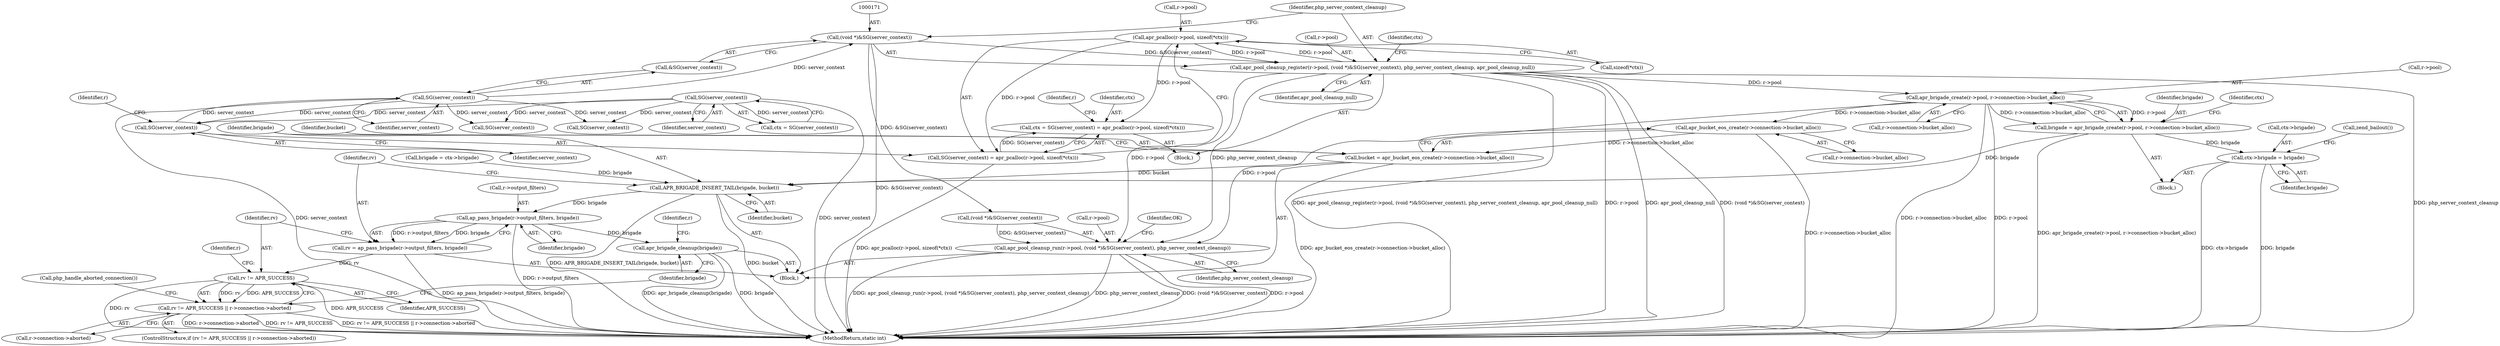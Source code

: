 digraph "0_php_809610f5ea38a83b284e1125d1fff129bdd615e7@API" {
"1000159" [label="(Call,apr_pcalloc(r->pool, sizeof(*ctx)))"];
"1000166" [label="(Call,apr_pool_cleanup_register(r->pool, (void *)&SG(server_context), php_server_context_cleanup, apr_pool_cleanup_null))"];
"1000159" [label="(Call,apr_pcalloc(r->pool, sizeof(*ctx)))"];
"1000170" [label="(Call,(void *)&SG(server_context))"];
"1000173" [label="(Call,SG(server_context))"];
"1000157" [label="(Call,SG(server_context))"];
"1000133" [label="(Call,SG(server_context))"];
"1000154" [label="(Call,ctx = SG(server_context) = apr_pcalloc(r->pool, sizeof(*ctx)))"];
"1000156" [label="(Call,SG(server_context) = apr_pcalloc(r->pool, sizeof(*ctx)))"];
"1000322" [label="(Call,apr_brigade_create(r->pool, r->connection->bucket_alloc))"];
"1000320" [label="(Call,brigade = apr_brigade_create(r->pool, r->connection->bucket_alloc))"];
"1000335" [label="(Call,ctx->brigade = brigade)"];
"1000496" [label="(Call,APR_BRIGADE_INSERT_TAIL(brigade, bucket))"];
"1000501" [label="(Call,ap_pass_brigade(r->output_filters, brigade))"];
"1000499" [label="(Call,rv = ap_pass_brigade(r->output_filters, brigade))"];
"1000508" [label="(Call,rv != APR_SUCCESS)"];
"1000507" [label="(Call,rv != APR_SUCCESS || r->connection->aborted)"];
"1000520" [label="(Call,apr_brigade_cleanup(brigade))"];
"1000490" [label="(Call,apr_bucket_eos_create(r->connection->bucket_alloc))"];
"1000488" [label="(Call,bucket = apr_bucket_eos_create(r->connection->bucket_alloc))"];
"1000522" [label="(Call,apr_pool_cleanup_run(r->pool, (void *)&SG(server_context), php_server_context_cleanup))"];
"1000173" [label="(Call,SG(server_context))"];
"1000133" [label="(Call,SG(server_context))"];
"1000520" [label="(Call,apr_brigade_cleanup(brigade))"];
"1000526" [label="(Call,(void *)&SG(server_context))"];
"1000161" [label="(Identifier,r)"];
"1000529" [label="(Call,SG(server_context))"];
"1000496" [label="(Call,APR_BRIGADE_INSERT_TAIL(brigade, bucket))"];
"1000336" [label="(Call,ctx->brigade)"];
"1000541" [label="(MethodReturn,static int)"];
"1000156" [label="(Call,SG(server_context) = apr_pcalloc(r->pool, sizeof(*ctx)))"];
"1000488" [label="(Call,bucket = apr_bucket_eos_create(r->connection->bucket_alloc))"];
"1000491" [label="(Call,r->connection->bucket_alloc)"];
"1000523" [label="(Call,r->pool)"];
"1000321" [label="(Identifier,brigade)"];
"1000499" [label="(Call,rv = ap_pass_brigade(r->output_filters, brigade))"];
"1000524" [label="(Identifier,r)"];
"1000168" [label="(Identifier,r)"];
"1000507" [label="(Call,rv != APR_SUCCESS || r->connection->aborted)"];
"1000134" [label="(Identifier,server_context)"];
"1000509" [label="(Identifier,rv)"];
"1000152" [label="(Block,)"];
"1000166" [label="(Call,apr_pool_cleanup_register(r->pool, (void *)&SG(server_context), php_server_context_cleanup, apr_pool_cleanup_null))"];
"1000155" [label="(Identifier,ctx)"];
"1000513" [label="(Identifier,r)"];
"1000333" [label="(Call,SG(server_context))"];
"1000174" [label="(Identifier,server_context)"];
"1000159" [label="(Call,apr_pcalloc(r->pool, sizeof(*ctx)))"];
"1000521" [label="(Identifier,brigade)"];
"1000335" [label="(Call,ctx->brigade = brigade)"];
"1000508" [label="(Call,rv != APR_SUCCESS)"];
"1000505" [label="(Identifier,brigade)"];
"1000489" [label="(Identifier,bucket)"];
"1000531" [label="(Identifier,php_server_context_cleanup)"];
"1000157" [label="(Call,SG(server_context))"];
"1000341" [label="(Call,zend_bailout())"];
"1000410" [label="(Call,brigade = ctx->brigade)"];
"1000500" [label="(Identifier,rv)"];
"1000510" [label="(Identifier,APR_SUCCESS)"];
"1000498" [label="(Identifier,bucket)"];
"1000501" [label="(Call,ap_pass_brigade(r->output_filters, brigade))"];
"1000176" [label="(Identifier,apr_pool_cleanup_null)"];
"1000540" [label="(Identifier,OK)"];
"1000170" [label="(Call,(void *)&SG(server_context))"];
"1000332" [label="(Identifier,ctx)"];
"1000323" [label="(Call,r->pool)"];
"1000522" [label="(Call,apr_pool_cleanup_run(r->pool, (void *)&SG(server_context), php_server_context_cleanup))"];
"1000326" [label="(Call,r->connection->bucket_alloc)"];
"1000490" [label="(Call,apr_bucket_eos_create(r->connection->bucket_alloc))"];
"1000175" [label="(Identifier,php_server_context_cleanup)"];
"1000158" [label="(Identifier,server_context)"];
"1000319" [label="(Block,)"];
"1000482" [label="(Block,)"];
"1000497" [label="(Identifier,brigade)"];
"1000163" [label="(Call,sizeof(*ctx))"];
"1000502" [label="(Call,r->output_filters)"];
"1000518" [label="(Call,php_handle_aborted_connection())"];
"1000154" [label="(Call,ctx = SG(server_context) = apr_pcalloc(r->pool, sizeof(*ctx)))"];
"1000511" [label="(Call,r->connection->aborted)"];
"1000172" [label="(Call,&SG(server_context))"];
"1000160" [label="(Call,r->pool)"];
"1000179" [label="(Identifier,ctx)"];
"1000322" [label="(Call,apr_brigade_create(r->pool, r->connection->bucket_alloc))"];
"1000506" [label="(ControlStructure,if (rv != APR_SUCCESS || r->connection->aborted))"];
"1000131" [label="(Call,ctx = SG(server_context))"];
"1000167" [label="(Call,r->pool)"];
"1000339" [label="(Identifier,brigade)"];
"1000320" [label="(Call,brigade = apr_brigade_create(r->pool, r->connection->bucket_alloc))"];
"1000159" -> "1000156"  [label="AST: "];
"1000159" -> "1000163"  [label="CFG: "];
"1000160" -> "1000159"  [label="AST: "];
"1000163" -> "1000159"  [label="AST: "];
"1000156" -> "1000159"  [label="CFG: "];
"1000159" -> "1000154"  [label="DDG: r->pool"];
"1000159" -> "1000156"  [label="DDG: r->pool"];
"1000166" -> "1000159"  [label="DDG: r->pool"];
"1000159" -> "1000166"  [label="DDG: r->pool"];
"1000166" -> "1000152"  [label="AST: "];
"1000166" -> "1000176"  [label="CFG: "];
"1000167" -> "1000166"  [label="AST: "];
"1000170" -> "1000166"  [label="AST: "];
"1000175" -> "1000166"  [label="AST: "];
"1000176" -> "1000166"  [label="AST: "];
"1000179" -> "1000166"  [label="CFG: "];
"1000166" -> "1000541"  [label="DDG: apr_pool_cleanup_register(r->pool, (void *)&SG(server_context), php_server_context_cleanup, apr_pool_cleanup_null)"];
"1000166" -> "1000541"  [label="DDG: r->pool"];
"1000166" -> "1000541"  [label="DDG: apr_pool_cleanup_null"];
"1000166" -> "1000541"  [label="DDG: (void *)&SG(server_context)"];
"1000166" -> "1000541"  [label="DDG: php_server_context_cleanup"];
"1000170" -> "1000166"  [label="DDG: &SG(server_context)"];
"1000166" -> "1000322"  [label="DDG: r->pool"];
"1000166" -> "1000522"  [label="DDG: r->pool"];
"1000166" -> "1000522"  [label="DDG: php_server_context_cleanup"];
"1000170" -> "1000172"  [label="CFG: "];
"1000171" -> "1000170"  [label="AST: "];
"1000172" -> "1000170"  [label="AST: "];
"1000175" -> "1000170"  [label="CFG: "];
"1000170" -> "1000541"  [label="DDG: &SG(server_context)"];
"1000173" -> "1000170"  [label="DDG: server_context"];
"1000170" -> "1000526"  [label="DDG: &SG(server_context)"];
"1000173" -> "1000172"  [label="AST: "];
"1000173" -> "1000174"  [label="CFG: "];
"1000174" -> "1000173"  [label="AST: "];
"1000172" -> "1000173"  [label="CFG: "];
"1000173" -> "1000541"  [label="DDG: server_context"];
"1000173" -> "1000157"  [label="DDG: server_context"];
"1000157" -> "1000173"  [label="DDG: server_context"];
"1000173" -> "1000333"  [label="DDG: server_context"];
"1000173" -> "1000529"  [label="DDG: server_context"];
"1000157" -> "1000156"  [label="AST: "];
"1000157" -> "1000158"  [label="CFG: "];
"1000158" -> "1000157"  [label="AST: "];
"1000161" -> "1000157"  [label="CFG: "];
"1000133" -> "1000157"  [label="DDG: server_context"];
"1000133" -> "1000131"  [label="AST: "];
"1000133" -> "1000134"  [label="CFG: "];
"1000134" -> "1000133"  [label="AST: "];
"1000131" -> "1000133"  [label="CFG: "];
"1000133" -> "1000541"  [label="DDG: server_context"];
"1000133" -> "1000131"  [label="DDG: server_context"];
"1000133" -> "1000333"  [label="DDG: server_context"];
"1000133" -> "1000529"  [label="DDG: server_context"];
"1000154" -> "1000152"  [label="AST: "];
"1000154" -> "1000156"  [label="CFG: "];
"1000155" -> "1000154"  [label="AST: "];
"1000156" -> "1000154"  [label="AST: "];
"1000168" -> "1000154"  [label="CFG: "];
"1000156" -> "1000154"  [label="DDG: SG(server_context)"];
"1000156" -> "1000541"  [label="DDG: apr_pcalloc(r->pool, sizeof(*ctx))"];
"1000322" -> "1000320"  [label="AST: "];
"1000322" -> "1000326"  [label="CFG: "];
"1000323" -> "1000322"  [label="AST: "];
"1000326" -> "1000322"  [label="AST: "];
"1000320" -> "1000322"  [label="CFG: "];
"1000322" -> "1000541"  [label="DDG: r->connection->bucket_alloc"];
"1000322" -> "1000541"  [label="DDG: r->pool"];
"1000322" -> "1000320"  [label="DDG: r->pool"];
"1000322" -> "1000320"  [label="DDG: r->connection->bucket_alloc"];
"1000322" -> "1000490"  [label="DDG: r->connection->bucket_alloc"];
"1000322" -> "1000522"  [label="DDG: r->pool"];
"1000320" -> "1000319"  [label="AST: "];
"1000321" -> "1000320"  [label="AST: "];
"1000332" -> "1000320"  [label="CFG: "];
"1000320" -> "1000541"  [label="DDG: apr_brigade_create(r->pool, r->connection->bucket_alloc)"];
"1000320" -> "1000335"  [label="DDG: brigade"];
"1000320" -> "1000496"  [label="DDG: brigade"];
"1000335" -> "1000319"  [label="AST: "];
"1000335" -> "1000339"  [label="CFG: "];
"1000336" -> "1000335"  [label="AST: "];
"1000339" -> "1000335"  [label="AST: "];
"1000341" -> "1000335"  [label="CFG: "];
"1000335" -> "1000541"  [label="DDG: brigade"];
"1000335" -> "1000541"  [label="DDG: ctx->brigade"];
"1000496" -> "1000482"  [label="AST: "];
"1000496" -> "1000498"  [label="CFG: "];
"1000497" -> "1000496"  [label="AST: "];
"1000498" -> "1000496"  [label="AST: "];
"1000500" -> "1000496"  [label="CFG: "];
"1000496" -> "1000541"  [label="DDG: APR_BRIGADE_INSERT_TAIL(brigade, bucket)"];
"1000496" -> "1000541"  [label="DDG: bucket"];
"1000410" -> "1000496"  [label="DDG: brigade"];
"1000488" -> "1000496"  [label="DDG: bucket"];
"1000496" -> "1000501"  [label="DDG: brigade"];
"1000501" -> "1000499"  [label="AST: "];
"1000501" -> "1000505"  [label="CFG: "];
"1000502" -> "1000501"  [label="AST: "];
"1000505" -> "1000501"  [label="AST: "];
"1000499" -> "1000501"  [label="CFG: "];
"1000501" -> "1000541"  [label="DDG: r->output_filters"];
"1000501" -> "1000499"  [label="DDG: r->output_filters"];
"1000501" -> "1000499"  [label="DDG: brigade"];
"1000501" -> "1000520"  [label="DDG: brigade"];
"1000499" -> "1000482"  [label="AST: "];
"1000500" -> "1000499"  [label="AST: "];
"1000509" -> "1000499"  [label="CFG: "];
"1000499" -> "1000541"  [label="DDG: ap_pass_brigade(r->output_filters, brigade)"];
"1000499" -> "1000508"  [label="DDG: rv"];
"1000508" -> "1000507"  [label="AST: "];
"1000508" -> "1000510"  [label="CFG: "];
"1000509" -> "1000508"  [label="AST: "];
"1000510" -> "1000508"  [label="AST: "];
"1000513" -> "1000508"  [label="CFG: "];
"1000507" -> "1000508"  [label="CFG: "];
"1000508" -> "1000541"  [label="DDG: rv"];
"1000508" -> "1000541"  [label="DDG: APR_SUCCESS"];
"1000508" -> "1000507"  [label="DDG: rv"];
"1000508" -> "1000507"  [label="DDG: APR_SUCCESS"];
"1000507" -> "1000506"  [label="AST: "];
"1000507" -> "1000511"  [label="CFG: "];
"1000511" -> "1000507"  [label="AST: "];
"1000518" -> "1000507"  [label="CFG: "];
"1000521" -> "1000507"  [label="CFG: "];
"1000507" -> "1000541"  [label="DDG: rv != APR_SUCCESS || r->connection->aborted"];
"1000507" -> "1000541"  [label="DDG: r->connection->aborted"];
"1000507" -> "1000541"  [label="DDG: rv != APR_SUCCESS"];
"1000520" -> "1000482"  [label="AST: "];
"1000520" -> "1000521"  [label="CFG: "];
"1000521" -> "1000520"  [label="AST: "];
"1000524" -> "1000520"  [label="CFG: "];
"1000520" -> "1000541"  [label="DDG: apr_brigade_cleanup(brigade)"];
"1000520" -> "1000541"  [label="DDG: brigade"];
"1000490" -> "1000488"  [label="AST: "];
"1000490" -> "1000491"  [label="CFG: "];
"1000491" -> "1000490"  [label="AST: "];
"1000488" -> "1000490"  [label="CFG: "];
"1000490" -> "1000541"  [label="DDG: r->connection->bucket_alloc"];
"1000490" -> "1000488"  [label="DDG: r->connection->bucket_alloc"];
"1000488" -> "1000482"  [label="AST: "];
"1000489" -> "1000488"  [label="AST: "];
"1000497" -> "1000488"  [label="CFG: "];
"1000488" -> "1000541"  [label="DDG: apr_bucket_eos_create(r->connection->bucket_alloc)"];
"1000522" -> "1000482"  [label="AST: "];
"1000522" -> "1000531"  [label="CFG: "];
"1000523" -> "1000522"  [label="AST: "];
"1000526" -> "1000522"  [label="AST: "];
"1000531" -> "1000522"  [label="AST: "];
"1000540" -> "1000522"  [label="CFG: "];
"1000522" -> "1000541"  [label="DDG: apr_pool_cleanup_run(r->pool, (void *)&SG(server_context), php_server_context_cleanup)"];
"1000522" -> "1000541"  [label="DDG: php_server_context_cleanup"];
"1000522" -> "1000541"  [label="DDG: (void *)&SG(server_context)"];
"1000522" -> "1000541"  [label="DDG: r->pool"];
"1000526" -> "1000522"  [label="DDG: &SG(server_context)"];
}
